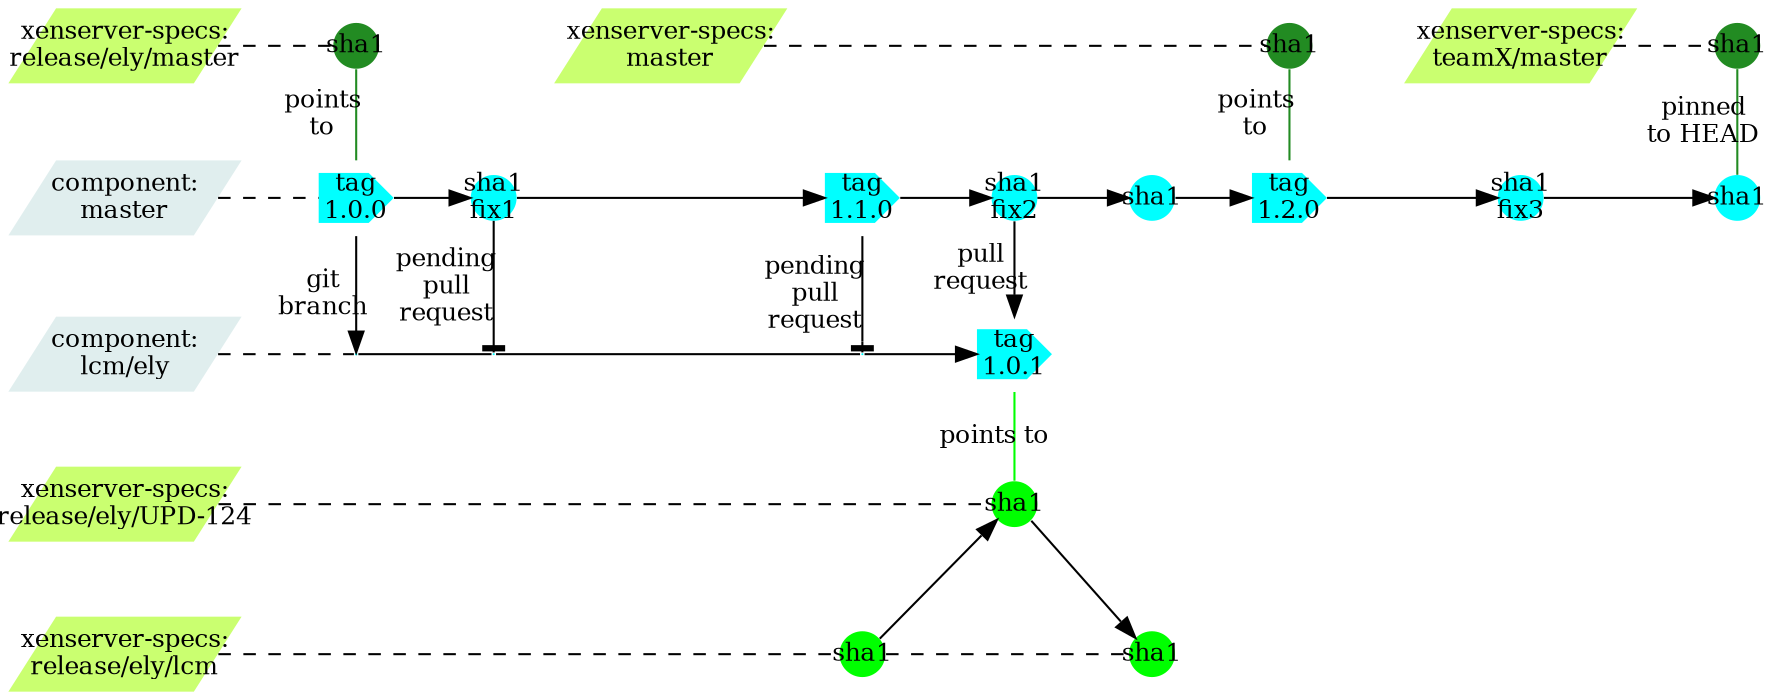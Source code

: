strict digraph g{
rankdir="LR";
//nodesep=0.5;
//ranksep=0.25;
splines=line;
forcelabels=false;

// general
node [style=filled, color="black", fontcolor="black", font="Consolas", fontsize="12pt",fixedsize=false,penwidth=0];
edge [style=filled, color="black", fontcolor="black", font="Consolas", fontsize="12pt"];

// tags
//node [shape=circle,width=0, height=0, margin="0.05"];
node [width=0.3, height=0.3, fixedsize=true, shape=circle,penwidth=0]
node [fillcolor=forestgreen];
xsm1 [label="sha1"];
xstx [label="sha1"];
xsre [label="sha1"];
node [fillcolor="cyan"];
cma1 [shape=cds,width=0.5, height=0.5,label="tag\n1.0.0"];
//node [width=0.3, height=0.3, fixedsize=true, shape=circle,penwidth=0]
cma2 [label="sha1\nfix1"];
cma3 [shape=cds,width=0.5, height=0.5,label="tag\n1.1.0"];
cma4 [label="sha1\nfix2"];
cma5 [label="sha1"];
cma6 [shape=cds,width=0.5, height=0.5,label="tag\n1.2.0"];
cma7 [label="sha1\nfix3"];
cma8 [label="sha1"];
clcm1 [width=0, height=0,shape=none,label=""];
clcm2 [shape=circle,label="",width=0, height=0];
clcm3 [shape=circle,label="",width=0, height=0];
clcm4 [shape=cds,width=0.5, height=0.5,label="tag\n1.0.1"];
node [fillcolor="green"];
node [shape=circle];
upd1 [label="sha1"];
xlcm1 [label="sha1"];
xlcm2 [label="sha1"];
// branch names
node [width=1.5, height=0.5,shape=parallelogram,penwidth=0]
//node [color="#b0b0b0", style=dashed, arrowhead=none,fixedsize=false, penwidth=0, fillcolor=none, shape=none, width=0, height=0, margin="0.05"];
XenserverSpecsTeamX[label="xenserver-specs:\nteamX/master",fillcolor="darkolivegreen1"];
XenserverSpecsRelEly[label="xenserver-specs:\nrelease/ely/master",fillcolor="darkolivegreen1"];
XenserverSpecsMaster[label="xenserver-specs:\nmaster",fillcolor="darkolivegreen1"];
ComponentMaster[label="component:\nmaster",fillcolor="azure2"];
ComponentLCM[label="component:\nlcm/ely",fillcolor="azure2"];
XSSpecsUPD2[label="xenserver-specs:\nrelease/ely/UPD-124",fillcolor="darkolivegreen1"];
XSSpecsLCM[label="xenserver-specs:\nrelease/ely/lcm",fillcolor="darkolivegreen1"];

//graph
subgraph{
node [color="#b0b0b0", style=dashed, arrowhead=none];
edge [style="invis"];
rank=same;
XenserverSpecsRelEly -> ComponentMaster -> ComponentLCM -> XSSpecsUPD2 -> XSSpecsLCM;
}
//edge [color="#b0b0b0", style=dashed, arrowhead=none ];
edge [style=dashed, arrowhead=none ,weight=100];
XenserverSpecsRelEly -> xsre;
xsre -> XenserverSpecsMaster [style="invis"];
XenserverSpecsMaster -> xsm1;
xsm1 -> XenserverSpecsTeamX [style="invis"];
XenserverSpecsTeamX -> xstx;
ComponentMaster -> cma1;
ComponentLCM -> clcm1;
XSSpecsUPD2 -> upd1;
XSSpecsLCM -> xlcm1 -> xlcm2;
edge [style=filled, arrowhead=normal];
cma1 -> cma2 -> cma3 -> cma4 -> cma5 -> cma6 -> cma7 -> cma8;
clcm1 -> clcm2 [arrowhead=none]; 
clcm2 -> clcm3 [arrowhead=none]; 
clcm3 -> clcm4;
//Xenserver specs - master, release pointers
edge [style=filled, arrowhead=none , weight=1;label="points\nto",color=forestgreen];
subgraph{rank=same;xsre -> cma1;}
subgraph{rank=same;xsm1 -> cma6;}
subgraph{rank=same;xstx -> cma8 [label="pinned\nto HEAD"];}

//Pull requests
edge [style=filled, arrowhead=normal,color=black];
edge [label="git\nbranch"];
subgraph{rank=same;cma1 -> clcm1;}
edge [label="pending\npull\nrequest"];
subgraph{rank=same;cma2 -> clcm2[arrowhead="tee"];}
subgraph{rank=same;cma3 -> clcm3[arrowhead="tee"];}
edge [label="pull\nrequest"];
subgraph{rank=same;cma4 -> clcm4;
clcm4 -> upd1 [arrowhead=none ,label="points to",color=green];}
edge [label=""];
xlcm1 -> upd1;
upd1 -> xlcm2;
//upd1 -> clcm4 [arrowhead=none ,label="points to",color=green];
}
